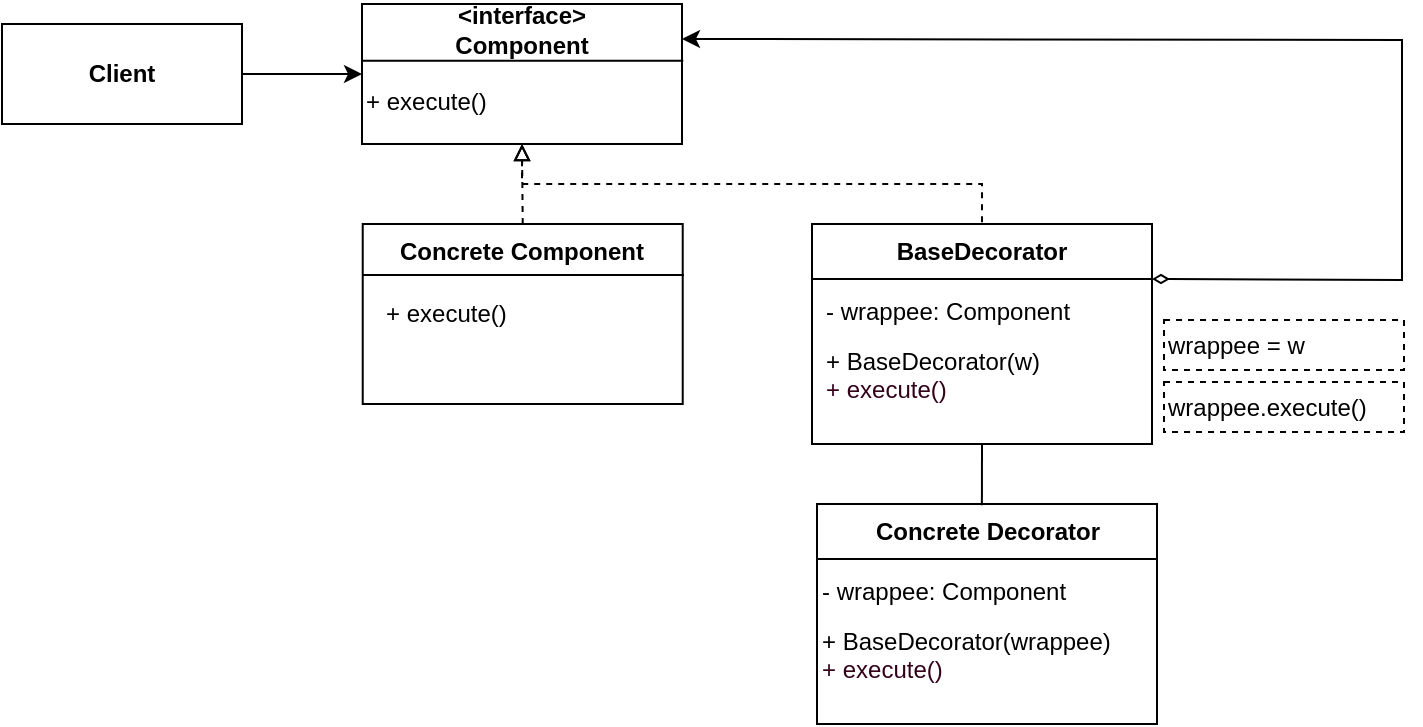 <mxfile version="12.4.3" type="device" pages="1"><diagram id="5dwFmauclcYLbt3-Dw6q" name="Page-1"><mxGraphModel dx="1038" dy="556" grid="1" gridSize="10" guides="1" tooltips="1" connect="1" arrows="1" fold="1" page="1" pageScale="1" pageWidth="850" pageHeight="1100" math="0" shadow="0"><root><mxCell id="0"/><mxCell id="1" parent="0"/><mxCell id="x8nk8sAf3pm7x09IAi-2-3" style="edgeStyle=orthogonalEdgeStyle;rounded=0;orthogonalLoop=1;jettySize=auto;html=1;exitX=1;exitY=0.5;exitDx=0;exitDy=0;" edge="1" parent="1" source="x8nk8sAf3pm7x09IAi-2-1" target="x8nk8sAf3pm7x09IAi-2-2"><mxGeometry relative="1" as="geometry"/></mxCell><mxCell id="x8nk8sAf3pm7x09IAi-2-1" value="&lt;b&gt;Client&lt;/b&gt;" style="rounded=0;whiteSpace=wrap;html=1;" vertex="1" parent="1"><mxGeometry x="100" y="60" width="120" height="50" as="geometry"/></mxCell><mxCell id="x8nk8sAf3pm7x09IAi-2-2" value="" style="rounded=0;whiteSpace=wrap;html=1;" vertex="1" parent="1"><mxGeometry x="280" y="50" width="160" height="70" as="geometry"/></mxCell><mxCell id="x8nk8sAf3pm7x09IAi-2-5" value="&amp;lt;interface&amp;gt; Component" style="text;html=1;strokeColor=none;fillColor=none;align=center;verticalAlign=middle;whiteSpace=wrap;rounded=0;fontStyle=1" vertex="1" parent="1"><mxGeometry x="310" y="53" width="100" height="20" as="geometry"/></mxCell><mxCell id="x8nk8sAf3pm7x09IAi-2-6" value="+ execute()" style="text;html=1;strokeColor=none;fillColor=none;align=left;verticalAlign=middle;whiteSpace=wrap;rounded=0;" vertex="1" parent="1"><mxGeometry x="280" y="89" width="160" height="20" as="geometry"/></mxCell><mxCell id="x8nk8sAf3pm7x09IAi-2-8" value="" style="endArrow=none;startArrow=none;html=1;startFill=0;endFill=0;exitX=0;exitY=0.406;exitDx=0;exitDy=0;exitPerimeter=0;entryX=1.004;entryY=0.406;entryDx=0;entryDy=0;entryPerimeter=0;" edge="1" parent="1" source="x8nk8sAf3pm7x09IAi-2-2" target="x8nk8sAf3pm7x09IAi-2-2"><mxGeometry width="50" height="50" relative="1" as="geometry"><mxPoint x="490" y="90" as="sourcePoint"/><mxPoint x="540" y="40" as="targetPoint"/></mxGeometry></mxCell><mxCell id="x8nk8sAf3pm7x09IAi-2-9" value="" style="rounded=0;whiteSpace=wrap;html=1;" vertex="1" parent="1"><mxGeometry x="280.36" y="160" width="160" height="90" as="geometry"/></mxCell><mxCell id="x8nk8sAf3pm7x09IAi-2-10" value="Concrete Component" style="text;html=1;strokeColor=none;fillColor=none;align=center;verticalAlign=middle;whiteSpace=wrap;rounded=0;fontStyle=1" vertex="1" parent="1"><mxGeometry x="280" y="167" width="160" height="14" as="geometry"/></mxCell><mxCell id="x8nk8sAf3pm7x09IAi-2-12" value="" style="endArrow=none;startArrow=none;html=1;startFill=0;endFill=0;exitX=0;exitY=0.406;exitDx=0;exitDy=0;exitPerimeter=0;entryX=1.004;entryY=0.406;entryDx=0;entryDy=0;entryPerimeter=0;" edge="1" parent="1"><mxGeometry width="50" height="50" relative="1" as="geometry"><mxPoint x="280.36" y="185.54" as="sourcePoint"/><mxPoint x="441.0" y="185.54" as="targetPoint"/></mxGeometry></mxCell><mxCell id="x8nk8sAf3pm7x09IAi-2-14" value="+ execute()" style="text;html=1;strokeColor=none;fillColor=none;align=left;verticalAlign=middle;whiteSpace=wrap;rounded=0;" vertex="1" parent="1"><mxGeometry x="290" y="195" width="140" height="20" as="geometry"/></mxCell><mxCell id="x8nk8sAf3pm7x09IAi-2-15" value="" style="rounded=0;whiteSpace=wrap;html=1;" vertex="1" parent="1"><mxGeometry x="505" y="160" width="170" height="110" as="geometry"/></mxCell><mxCell id="x8nk8sAf3pm7x09IAi-2-16" value="BaseDecorator" style="text;html=1;strokeColor=none;fillColor=none;align=center;verticalAlign=middle;whiteSpace=wrap;rounded=0;fontStyle=1" vertex="1" parent="1"><mxGeometry x="505" y="167" width="170" height="14" as="geometry"/></mxCell><mxCell id="x8nk8sAf3pm7x09IAi-2-18" value="" style="endArrow=none;startArrow=none;html=1;startFill=0;endFill=0;exitX=0;exitY=0.25;exitDx=0;exitDy=0;entryX=1;entryY=0.25;entryDx=0;entryDy=0;" edge="1" parent="1" source="x8nk8sAf3pm7x09IAi-2-15" target="x8nk8sAf3pm7x09IAi-2-15"><mxGeometry width="50" height="50" relative="1" as="geometry"><mxPoint x="505" y="185.54" as="sourcePoint"/><mxPoint x="665.64" y="185.54" as="targetPoint"/></mxGeometry></mxCell><mxCell id="x8nk8sAf3pm7x09IAi-2-19" value="+ BaseDecorator(w) &lt;br&gt;&lt;font color=&quot;#33001a&quot;&gt;+ execute()&lt;/font&gt;" style="text;html=1;strokeColor=none;fillColor=none;align=left;verticalAlign=top;whiteSpace=wrap;rounded=0;" vertex="1" parent="1"><mxGeometry x="510" y="215" width="170" height="55" as="geometry"/></mxCell><mxCell id="x8nk8sAf3pm7x09IAi-2-21" value="" style="endArrow=block;html=1;entryX=0.5;entryY=1;entryDx=0;entryDy=0;exitX=0.5;exitY=0;exitDx=0;exitDy=0;endFill=0;dashed=1;" edge="1" parent="1" source="x8nk8sAf3pm7x09IAi-2-9" target="x8nk8sAf3pm7x09IAi-2-2"><mxGeometry width="50" height="50" relative="1" as="geometry"><mxPoint x="330" y="170" as="sourcePoint"/><mxPoint x="380" y="120" as="targetPoint"/></mxGeometry></mxCell><mxCell id="x8nk8sAf3pm7x09IAi-2-23" value="" style="endArrow=none;html=1;startArrow=block;startFill=0;endFill=0;exitX=0.5;exitY=1;exitDx=0;exitDy=0;entryX=0.5;entryY=0;entryDx=0;entryDy=0;rounded=0;dashed=1;" edge="1" parent="1" source="x8nk8sAf3pm7x09IAi-2-2" target="x8nk8sAf3pm7x09IAi-2-15"><mxGeometry width="50" height="50" relative="1" as="geometry"><mxPoint x="530" y="300" as="sourcePoint"/><mxPoint x="600" y="140" as="targetPoint"/><Array as="points"><mxPoint x="360" y="140"/><mxPoint x="590" y="140"/></Array></mxGeometry></mxCell><mxCell id="x8nk8sAf3pm7x09IAi-2-32" value="- wrappee: Component" style="text;html=1;strokeColor=none;fillColor=none;align=left;verticalAlign=middle;whiteSpace=wrap;rounded=0;" vertex="1" parent="1"><mxGeometry x="509.82" y="194" width="165.18" height="20" as="geometry"/></mxCell><mxCell id="x8nk8sAf3pm7x09IAi-2-35" value="" style="endArrow=classic;html=1;exitX=1;exitY=0.25;exitDx=0;exitDy=0;entryX=1;entryY=0.25;entryDx=0;entryDy=0;rounded=0;startArrow=diamondThin;startFill=0;" edge="1" parent="1" source="x8nk8sAf3pm7x09IAi-2-15" target="x8nk8sAf3pm7x09IAi-2-2"><mxGeometry width="50" height="50" relative="1" as="geometry"><mxPoint x="740" y="180" as="sourcePoint"/><mxPoint x="750" y="190" as="targetPoint"/><Array as="points"><mxPoint x="800" y="188"/><mxPoint x="800" y="68"/></Array></mxGeometry></mxCell><mxCell id="x8nk8sAf3pm7x09IAi-2-41" value="" style="rounded=0;whiteSpace=wrap;html=1;" vertex="1" parent="1"><mxGeometry x="507.5" y="300" width="170" height="110" as="geometry"/></mxCell><mxCell id="x8nk8sAf3pm7x09IAi-2-42" value="Concrete Decorator" style="text;html=1;strokeColor=none;fillColor=none;align=center;verticalAlign=middle;whiteSpace=wrap;rounded=0;fontStyle=1" vertex="1" parent="1"><mxGeometry x="507.5" y="307" width="170" height="14" as="geometry"/></mxCell><mxCell id="x8nk8sAf3pm7x09IAi-2-43" value="" style="endArrow=none;startArrow=none;html=1;startFill=0;endFill=0;exitX=0;exitY=0.25;exitDx=0;exitDy=0;entryX=1;entryY=0.25;entryDx=0;entryDy=0;" edge="1" parent="1" source="x8nk8sAf3pm7x09IAi-2-41" target="x8nk8sAf3pm7x09IAi-2-41"><mxGeometry width="50" height="50" relative="1" as="geometry"><mxPoint x="507.5" y="325.54" as="sourcePoint"/><mxPoint x="668.14" y="325.54" as="targetPoint"/></mxGeometry></mxCell><mxCell id="x8nk8sAf3pm7x09IAi-2-48" value="" style="endArrow=none;html=1;exitX=0.485;exitY=0.006;exitDx=0;exitDy=0;exitPerimeter=0;" edge="1" parent="1" source="x8nk8sAf3pm7x09IAi-2-41"><mxGeometry width="50" height="50" relative="1" as="geometry"><mxPoint x="590.63" y="298.13" as="sourcePoint"/><mxPoint x="590" y="270" as="targetPoint"/></mxGeometry></mxCell><mxCell id="x8nk8sAf3pm7x09IAi-2-49" value="+ BaseDecorator(wrappee) &lt;br&gt;&lt;font color=&quot;#33001a&quot;&gt;+ execute()&lt;/font&gt;" style="text;html=1;strokeColor=none;fillColor=none;align=left;verticalAlign=top;whiteSpace=wrap;rounded=0;" vertex="1" parent="1"><mxGeometry x="507.68" y="355" width="170" height="55" as="geometry"/></mxCell><mxCell id="x8nk8sAf3pm7x09IAi-2-50" value="- wrappee: Component" style="text;html=1;strokeColor=none;fillColor=none;align=left;verticalAlign=middle;whiteSpace=wrap;rounded=0;" vertex="1" parent="1"><mxGeometry x="507.5" y="334" width="165.18" height="20" as="geometry"/></mxCell><mxCell id="x8nk8sAf3pm7x09IAi-2-51" value="wrappee = w" style="rounded=0;whiteSpace=wrap;html=1;align=left;dashed=1;" vertex="1" parent="1"><mxGeometry x="681" y="208" width="120" height="25" as="geometry"/></mxCell><mxCell id="x8nk8sAf3pm7x09IAi-2-52" value="wrappee.execute()" style="rounded=0;whiteSpace=wrap;html=1;align=left;dashed=1;" vertex="1" parent="1"><mxGeometry x="681" y="239" width="120" height="25" as="geometry"/></mxCell></root></mxGraphModel></diagram></mxfile>